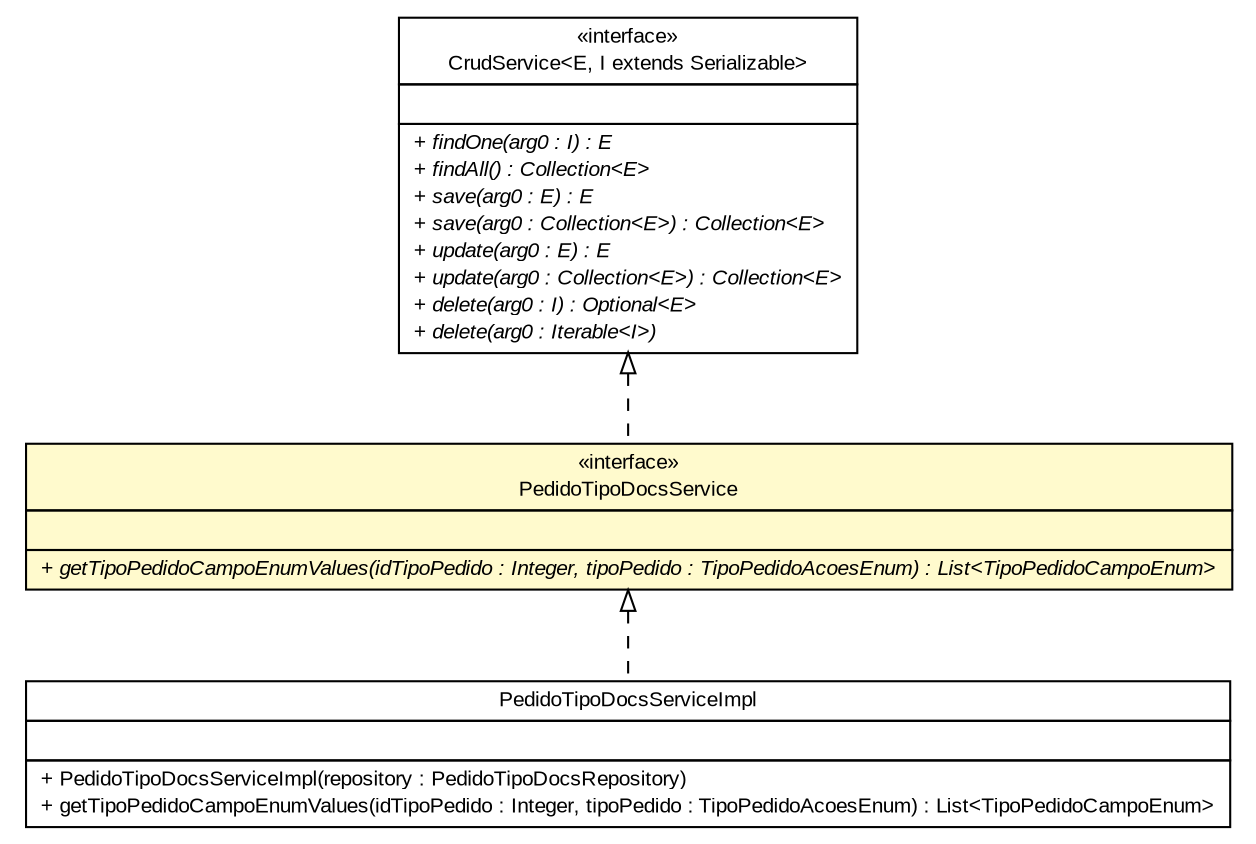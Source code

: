#!/usr/local/bin/dot
#
# Class diagram 
# Generated by UMLGraph version R5_6 (http://www.umlgraph.org/)
#

digraph G {
	edge [fontname="arial",fontsize=10,labelfontname="arial",labelfontsize=10];
	node [fontname="arial",fontsize=10,shape=plaintext];
	nodesep=0.25;
	ranksep=0.5;
	// br.gov.to.sefaz.arr.parametros.business.service.PedidoTipoDocsService
	c123312 [label=<<table title="br.gov.to.sefaz.arr.parametros.business.service.PedidoTipoDocsService" border="0" cellborder="1" cellspacing="0" cellpadding="2" port="p" bgcolor="lemonChiffon" href="./PedidoTipoDocsService.html">
		<tr><td><table border="0" cellspacing="0" cellpadding="1">
<tr><td align="center" balign="center"> &#171;interface&#187; </td></tr>
<tr><td align="center" balign="center"> PedidoTipoDocsService </td></tr>
		</table></td></tr>
		<tr><td><table border="0" cellspacing="0" cellpadding="1">
<tr><td align="left" balign="left">  </td></tr>
		</table></td></tr>
		<tr><td><table border="0" cellspacing="0" cellpadding="1">
<tr><td align="left" balign="left"><font face="arial italic" point-size="10.0"> + getTipoPedidoCampoEnumValues(idTipoPedido : Integer, tipoPedido : TipoPedidoAcoesEnum) : List&lt;TipoPedidoCampoEnum&gt; </font></td></tr>
		</table></td></tr>
		</table>>, URL="./PedidoTipoDocsService.html", fontname="arial", fontcolor="black", fontsize=10.0];
	// br.gov.to.sefaz.arr.parametros.business.service.impl.PedidoTipoDocsServiceImpl
	c123339 [label=<<table title="br.gov.to.sefaz.arr.parametros.business.service.impl.PedidoTipoDocsServiceImpl" border="0" cellborder="1" cellspacing="0" cellpadding="2" port="p" href="./impl/PedidoTipoDocsServiceImpl.html">
		<tr><td><table border="0" cellspacing="0" cellpadding="1">
<tr><td align="center" balign="center"> PedidoTipoDocsServiceImpl </td></tr>
		</table></td></tr>
		<tr><td><table border="0" cellspacing="0" cellpadding="1">
<tr><td align="left" balign="left">  </td></tr>
		</table></td></tr>
		<tr><td><table border="0" cellspacing="0" cellpadding="1">
<tr><td align="left" balign="left"> + PedidoTipoDocsServiceImpl(repository : PedidoTipoDocsRepository) </td></tr>
<tr><td align="left" balign="left"> + getTipoPedidoCampoEnumValues(idTipoPedido : Integer, tipoPedido : TipoPedidoAcoesEnum) : List&lt;TipoPedidoCampoEnum&gt; </td></tr>
		</table></td></tr>
		</table>>, URL="./impl/PedidoTipoDocsServiceImpl.html", fontname="arial", fontcolor="black", fontsize=10.0];
	//br.gov.to.sefaz.arr.parametros.business.service.PedidoTipoDocsService implements br.gov.to.sefaz.business.service.CrudService<E, I extends java.io.Serializable>
	c123646:p -> c123312:p [dir=back,arrowtail=empty,style=dashed];
	//br.gov.to.sefaz.arr.parametros.business.service.impl.PedidoTipoDocsServiceImpl implements br.gov.to.sefaz.arr.parametros.business.service.PedidoTipoDocsService
	c123312:p -> c123339:p [dir=back,arrowtail=empty,style=dashed];
	// br.gov.to.sefaz.business.service.CrudService<E, I extends java.io.Serializable>
	c123646 [label=<<table title="br.gov.to.sefaz.business.service.CrudService" border="0" cellborder="1" cellspacing="0" cellpadding="2" port="p" href="http://java.sun.com/j2se/1.4.2/docs/api/br/gov/to/sefaz/business/service/CrudService.html">
		<tr><td><table border="0" cellspacing="0" cellpadding="1">
<tr><td align="center" balign="center"> &#171;interface&#187; </td></tr>
<tr><td align="center" balign="center"> CrudService&lt;E, I extends Serializable&gt; </td></tr>
		</table></td></tr>
		<tr><td><table border="0" cellspacing="0" cellpadding="1">
<tr><td align="left" balign="left">  </td></tr>
		</table></td></tr>
		<tr><td><table border="0" cellspacing="0" cellpadding="1">
<tr><td align="left" balign="left"><font face="arial italic" point-size="10.0"> + findOne(arg0 : I) : E </font></td></tr>
<tr><td align="left" balign="left"><font face="arial italic" point-size="10.0"> + findAll() : Collection&lt;E&gt; </font></td></tr>
<tr><td align="left" balign="left"><font face="arial italic" point-size="10.0"> + save(arg0 : E) : E </font></td></tr>
<tr><td align="left" balign="left"><font face="arial italic" point-size="10.0"> + save(arg0 : Collection&lt;E&gt;) : Collection&lt;E&gt; </font></td></tr>
<tr><td align="left" balign="left"><font face="arial italic" point-size="10.0"> + update(arg0 : E) : E </font></td></tr>
<tr><td align="left" balign="left"><font face="arial italic" point-size="10.0"> + update(arg0 : Collection&lt;E&gt;) : Collection&lt;E&gt; </font></td></tr>
<tr><td align="left" balign="left"><font face="arial italic" point-size="10.0"> + delete(arg0 : I) : Optional&lt;E&gt; </font></td></tr>
<tr><td align="left" balign="left"><font face="arial italic" point-size="10.0"> + delete(arg0 : Iterable&lt;I&gt;) </font></td></tr>
		</table></td></tr>
		</table>>, URL="http://java.sun.com/j2se/1.4.2/docs/api/br/gov/to/sefaz/business/service/CrudService.html", fontname="arial", fontcolor="black", fontsize=10.0];
}

